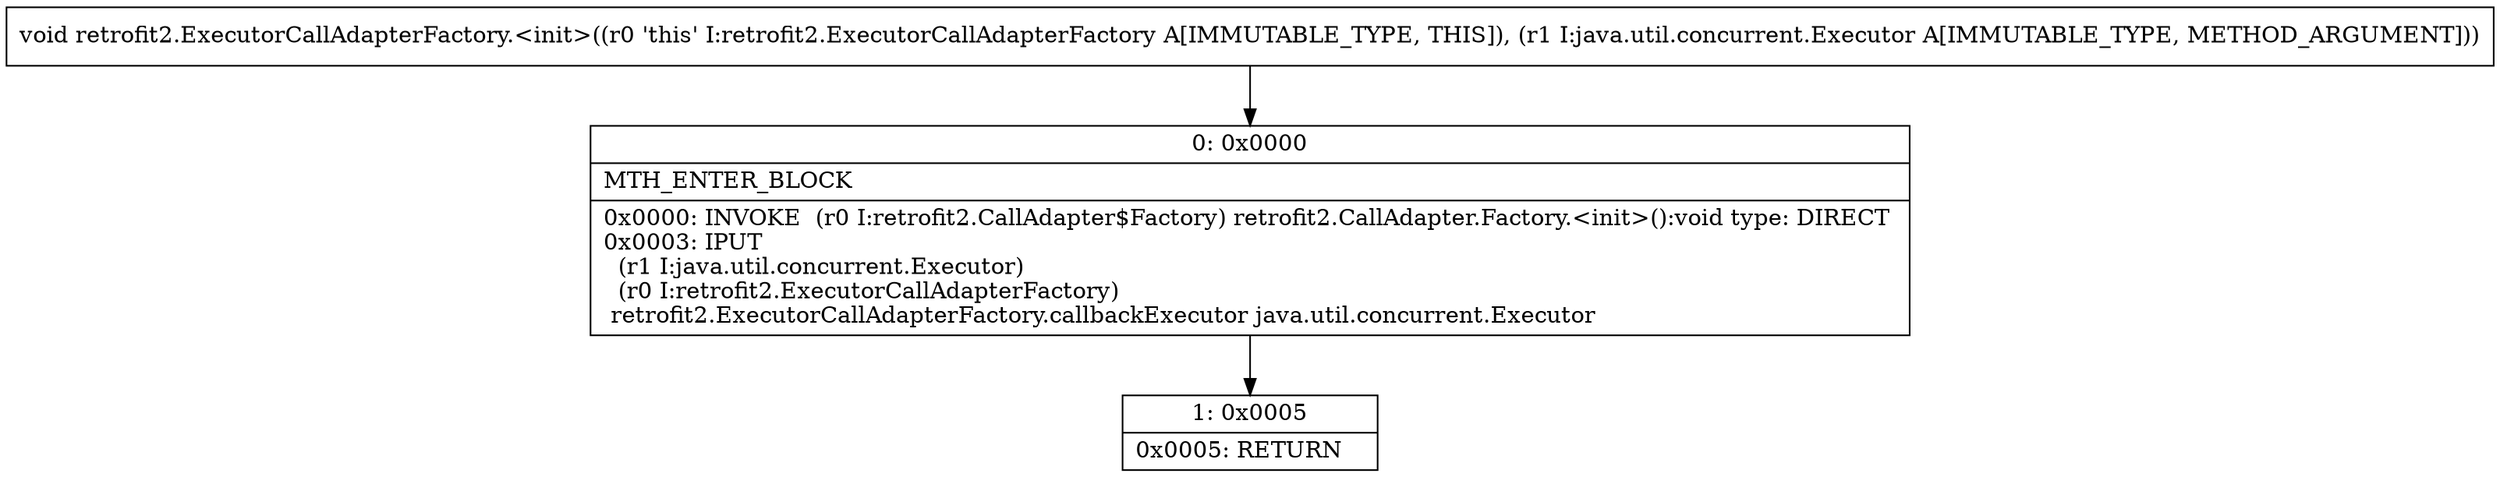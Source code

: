 digraph "CFG forretrofit2.ExecutorCallAdapterFactory.\<init\>(Ljava\/util\/concurrent\/Executor;)V" {
Node_0 [shape=record,label="{0\:\ 0x0000|MTH_ENTER_BLOCK\l|0x0000: INVOKE  (r0 I:retrofit2.CallAdapter$Factory) retrofit2.CallAdapter.Factory.\<init\>():void type: DIRECT \l0x0003: IPUT  \l  (r1 I:java.util.concurrent.Executor)\l  (r0 I:retrofit2.ExecutorCallAdapterFactory)\l retrofit2.ExecutorCallAdapterFactory.callbackExecutor java.util.concurrent.Executor \l}"];
Node_1 [shape=record,label="{1\:\ 0x0005|0x0005: RETURN   \l}"];
MethodNode[shape=record,label="{void retrofit2.ExecutorCallAdapterFactory.\<init\>((r0 'this' I:retrofit2.ExecutorCallAdapterFactory A[IMMUTABLE_TYPE, THIS]), (r1 I:java.util.concurrent.Executor A[IMMUTABLE_TYPE, METHOD_ARGUMENT])) }"];
MethodNode -> Node_0;
Node_0 -> Node_1;
}

